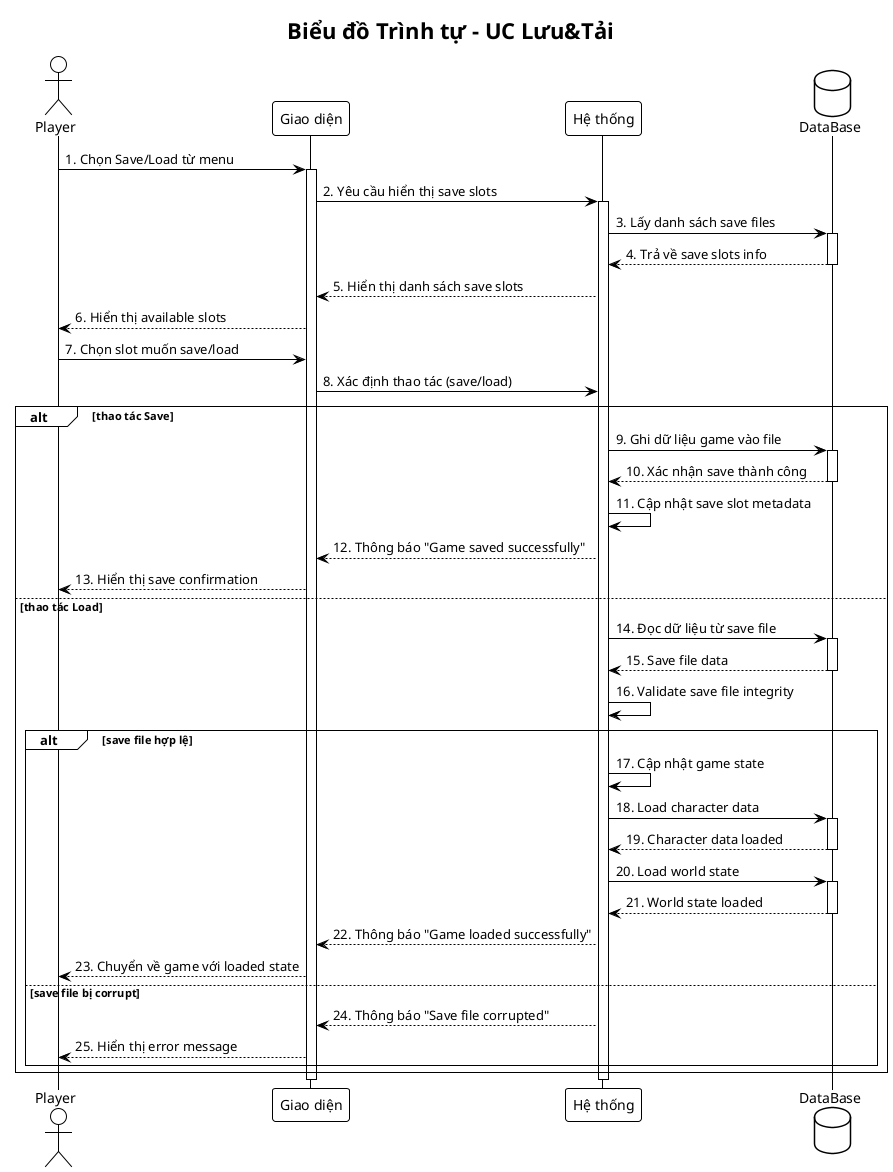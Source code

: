 @startuml Sequence_UC2_Luu_Tai
!theme plain

title Biểu đồ Trình tự - UC Lưu&Tải

actor Player
participant "Giao diện" as UI
participant "Hệ thống" as System
database "DataBase" as DB

Player -> UI: 1. Chọn Save/Load từ menu
activate UI
UI -> System: 2. Yêu cầu hiển thị save slots
activate System

System -> DB: 3. Lấy danh sách save files
activate DB
DB --> System: 4. Trả về save slots info
deactivate DB

System --> UI: 5. Hiển thị danh sách save slots
UI --> Player: 6. Hiển thị available slots

Player -> UI: 7. Chọn slot muốn save/load
UI -> System: 8. Xác định thao tác (save/load)

alt thao tác Save
    System -> DB: 9. Ghi dữ liệu game vào file
    activate DB
    DB --> System: 10. Xác nhận save thành công
    deactivate DB
    
    System -> System: 11. Cập nhật save slot metadata
    System --> UI: 12. Thông báo "Game saved successfully"
    UI --> Player: 13. Hiển thị save confirmation
    
else thao tác Load
    System -> DB: 14. Đọc dữ liệu từ save file
    activate DB
    DB --> System: 15. Save file data
    deactivate DB
    
    System -> System: 16. Validate save file integrity
    
    alt save file hợp lệ
        System -> System: 17. Cập nhật game state
        System -> DB: 18. Load character data
        activate DB
        DB --> System: 19. Character data loaded
        deactivate DB
        
        System -> DB: 20. Load world state
        activate DB
        DB --> System: 21. World state loaded
        deactivate DB
        
        System --> UI: 22. Thông báo "Game loaded successfully"
        UI --> Player: 23. Chuyển về game với loaded state
        
    else save file bị corrupt
        System --> UI: 24. Thông báo "Save file corrupted"
        UI --> Player: 25. Hiển thị error message
    end
end

deactivate System
deactivate UI

@enduml
